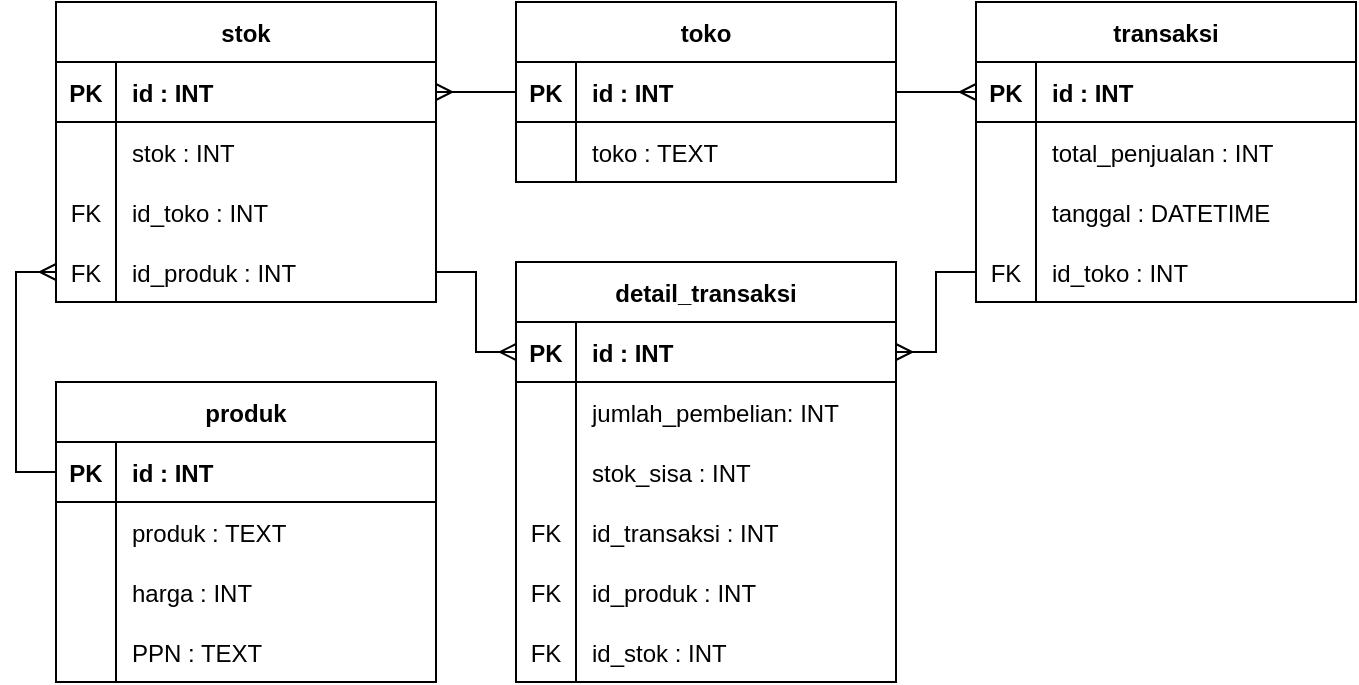 <mxfile version="13.8.1" type="device"><diagram id="NYESXlRdP--VUBK1QH61" name="Page-1"><mxGraphModel dx="723" dy="410" grid="1" gridSize="10" guides="1" tooltips="1" connect="1" arrows="1" fold="1" page="1" pageScale="1" pageWidth="850" pageHeight="1100" math="0" shadow="0"><root><mxCell id="0"/><mxCell id="1" parent="0"/><mxCell id="DJ2R0rKBV6SFp2IC1gO7-127" style="edgeStyle=orthogonalEdgeStyle;rounded=0;orthogonalLoop=1;jettySize=auto;html=1;exitX=0;exitY=0.5;exitDx=0;exitDy=0;entryX=1;entryY=0.5;entryDx=0;entryDy=0;endArrow=ERmany;endFill=0;" edge="1" parent="1" source="DJ2R0rKBV6SFp2IC1gO7-2" target="DJ2R0rKBV6SFp2IC1gO7-66"><mxGeometry relative="1" as="geometry"/></mxCell><mxCell id="DJ2R0rKBV6SFp2IC1gO7-131" style="edgeStyle=orthogonalEdgeStyle;rounded=0;orthogonalLoop=1;jettySize=auto;html=1;exitX=1;exitY=0.5;exitDx=0;exitDy=0;entryX=0;entryY=0.5;entryDx=0;entryDy=0;endArrow=ERmany;endFill=0;" edge="1" parent="1" source="DJ2R0rKBV6SFp2IC1gO7-2" target="DJ2R0rKBV6SFp2IC1gO7-21"><mxGeometry relative="1" as="geometry"/></mxCell><mxCell id="DJ2R0rKBV6SFp2IC1gO7-137" style="edgeStyle=orthogonalEdgeStyle;rounded=0;orthogonalLoop=1;jettySize=auto;html=1;endArrow=ERmany;endFill=0;" edge="1" parent="1" source="DJ2R0rKBV6SFp2IC1gO7-80" target="DJ2R0rKBV6SFp2IC1gO7-84"><mxGeometry relative="1" as="geometry"/></mxCell><mxCell id="DJ2R0rKBV6SFp2IC1gO7-65" value="stok" style="shape=table;startSize=30;container=1;collapsible=1;childLayout=tableLayout;fixedRows=1;rowLines=0;fontStyle=1;align=center;resizeLast=1;columnLines=1;horizontal=1;arcSize=15;" vertex="1" parent="1"><mxGeometry x="50" y="80" width="190" height="150" as="geometry"><mxRectangle x="470" y="60" width="60" height="30" as="alternateBounds"/></mxGeometry></mxCell><mxCell id="DJ2R0rKBV6SFp2IC1gO7-66" value="" style="shape=partialRectangle;collapsible=0;dropTarget=0;pointerEvents=0;fillColor=none;top=0;left=0;bottom=1;right=0;points=[[0,0.5],[1,0.5]];portConstraint=eastwest;" vertex="1" parent="DJ2R0rKBV6SFp2IC1gO7-65"><mxGeometry y="30" width="190" height="30" as="geometry"/></mxCell><mxCell id="DJ2R0rKBV6SFp2IC1gO7-67" value="PK" style="shape=partialRectangle;connectable=0;fillColor=none;top=0;left=0;bottom=0;right=0;fontStyle=1;overflow=hidden;" vertex="1" parent="DJ2R0rKBV6SFp2IC1gO7-66"><mxGeometry width="30" height="30" as="geometry"/></mxCell><mxCell id="DJ2R0rKBV6SFp2IC1gO7-68" value="id : INT" style="shape=partialRectangle;connectable=0;fillColor=none;top=0;left=0;bottom=0;right=0;align=left;spacingLeft=6;fontStyle=1;overflow=hidden;" vertex="1" parent="DJ2R0rKBV6SFp2IC1gO7-66"><mxGeometry x="30" width="160" height="30" as="geometry"/></mxCell><mxCell id="DJ2R0rKBV6SFp2IC1gO7-77" value="" style="shape=partialRectangle;collapsible=0;dropTarget=0;pointerEvents=0;fillColor=none;top=0;left=0;bottom=0;right=0;points=[[0,0.5],[1,0.5]];portConstraint=eastwest;" vertex="1" parent="DJ2R0rKBV6SFp2IC1gO7-65"><mxGeometry y="60" width="190" height="30" as="geometry"/></mxCell><mxCell id="DJ2R0rKBV6SFp2IC1gO7-78" value="" style="shape=partialRectangle;connectable=0;fillColor=none;top=0;left=0;bottom=0;right=0;editable=1;overflow=hidden;" vertex="1" parent="DJ2R0rKBV6SFp2IC1gO7-77"><mxGeometry width="30" height="30" as="geometry"/></mxCell><mxCell id="DJ2R0rKBV6SFp2IC1gO7-79" value="stok : INT" style="shape=partialRectangle;connectable=0;fillColor=none;top=0;left=0;bottom=0;right=0;align=left;spacingLeft=6;overflow=hidden;" vertex="1" parent="DJ2R0rKBV6SFp2IC1gO7-77"><mxGeometry x="30" width="160" height="30" as="geometry"/></mxCell><mxCell id="DJ2R0rKBV6SFp2IC1gO7-69" value="" style="shape=partialRectangle;collapsible=0;dropTarget=0;pointerEvents=0;fillColor=none;top=0;left=0;bottom=0;right=0;points=[[0,0.5],[1,0.5]];portConstraint=eastwest;" vertex="1" parent="DJ2R0rKBV6SFp2IC1gO7-65"><mxGeometry y="90" width="190" height="30" as="geometry"/></mxCell><mxCell id="DJ2R0rKBV6SFp2IC1gO7-70" value="FK" style="shape=partialRectangle;connectable=0;fillColor=none;top=0;left=0;bottom=0;right=0;editable=1;overflow=hidden;" vertex="1" parent="DJ2R0rKBV6SFp2IC1gO7-69"><mxGeometry width="30" height="30" as="geometry"/></mxCell><mxCell id="DJ2R0rKBV6SFp2IC1gO7-71" value="id_toko : INT" style="shape=partialRectangle;connectable=0;fillColor=none;top=0;left=0;bottom=0;right=0;align=left;spacingLeft=6;overflow=hidden;" vertex="1" parent="DJ2R0rKBV6SFp2IC1gO7-69"><mxGeometry x="30" width="160" height="30" as="geometry"/></mxCell><mxCell id="DJ2R0rKBV6SFp2IC1gO7-80" value="" style="shape=partialRectangle;collapsible=0;dropTarget=0;pointerEvents=0;fillColor=none;top=0;left=0;bottom=0;right=0;points=[[0,0.5],[1,0.5]];portConstraint=eastwest;" vertex="1" parent="DJ2R0rKBV6SFp2IC1gO7-65"><mxGeometry y="120" width="190" height="30" as="geometry"/></mxCell><mxCell id="DJ2R0rKBV6SFp2IC1gO7-81" value="FK" style="shape=partialRectangle;connectable=0;fillColor=none;top=0;left=0;bottom=0;right=0;editable=1;overflow=hidden;" vertex="1" parent="DJ2R0rKBV6SFp2IC1gO7-80"><mxGeometry width="30" height="30" as="geometry"/></mxCell><mxCell id="DJ2R0rKBV6SFp2IC1gO7-82" value="id_produk : INT" style="shape=partialRectangle;connectable=0;fillColor=none;top=0;left=0;bottom=0;right=0;align=left;spacingLeft=6;overflow=hidden;" vertex="1" parent="DJ2R0rKBV6SFp2IC1gO7-80"><mxGeometry x="30" width="160" height="30" as="geometry"/></mxCell><mxCell id="DJ2R0rKBV6SFp2IC1gO7-83" value="detail_transaksi" style="shape=table;startSize=30;container=1;collapsible=1;childLayout=tableLayout;fixedRows=1;rowLines=0;fontStyle=1;align=center;resizeLast=1;columnLines=1;horizontal=1;arcSize=15;" vertex="1" parent="1"><mxGeometry x="280" y="210" width="190" height="210" as="geometry"/></mxCell><mxCell id="DJ2R0rKBV6SFp2IC1gO7-84" value="" style="shape=partialRectangle;collapsible=0;dropTarget=0;pointerEvents=0;fillColor=none;top=0;left=0;bottom=1;right=0;points=[[0,0.5],[1,0.5]];portConstraint=eastwest;" vertex="1" parent="DJ2R0rKBV6SFp2IC1gO7-83"><mxGeometry y="30" width="190" height="30" as="geometry"/></mxCell><mxCell id="DJ2R0rKBV6SFp2IC1gO7-85" value="PK" style="shape=partialRectangle;connectable=0;fillColor=none;top=0;left=0;bottom=0;right=0;fontStyle=1;overflow=hidden;" vertex="1" parent="DJ2R0rKBV6SFp2IC1gO7-84"><mxGeometry width="30" height="30" as="geometry"/></mxCell><mxCell id="DJ2R0rKBV6SFp2IC1gO7-86" value="id : INT" style="shape=partialRectangle;connectable=0;fillColor=none;top=0;left=0;bottom=0;right=0;align=left;spacingLeft=6;fontStyle=1;overflow=hidden;" vertex="1" parent="DJ2R0rKBV6SFp2IC1gO7-84"><mxGeometry x="30" width="160" height="30" as="geometry"/></mxCell><mxCell id="DJ2R0rKBV6SFp2IC1gO7-102" value="" style="shape=partialRectangle;collapsible=0;dropTarget=0;pointerEvents=0;fillColor=none;top=0;left=0;bottom=0;right=0;points=[[0,0.5],[1,0.5]];portConstraint=eastwest;" vertex="1" parent="DJ2R0rKBV6SFp2IC1gO7-83"><mxGeometry y="60" width="190" height="30" as="geometry"/></mxCell><mxCell id="DJ2R0rKBV6SFp2IC1gO7-103" value="" style="shape=partialRectangle;connectable=0;fillColor=none;top=0;left=0;bottom=0;right=0;editable=1;overflow=hidden;" vertex="1" parent="DJ2R0rKBV6SFp2IC1gO7-102"><mxGeometry width="30" height="30" as="geometry"/></mxCell><mxCell id="DJ2R0rKBV6SFp2IC1gO7-104" value="jumlah_pembelian: INT" style="shape=partialRectangle;connectable=0;fillColor=none;top=0;left=0;bottom=0;right=0;align=left;spacingLeft=6;overflow=hidden;" vertex="1" parent="DJ2R0rKBV6SFp2IC1gO7-102"><mxGeometry x="30" width="160" height="30" as="geometry"/></mxCell><mxCell id="DJ2R0rKBV6SFp2IC1gO7-120" value="" style="shape=partialRectangle;collapsible=0;dropTarget=0;pointerEvents=0;fillColor=none;top=0;left=0;bottom=0;right=0;points=[[0,0.5],[1,0.5]];portConstraint=eastwest;" vertex="1" parent="DJ2R0rKBV6SFp2IC1gO7-83"><mxGeometry y="90" width="190" height="30" as="geometry"/></mxCell><mxCell id="DJ2R0rKBV6SFp2IC1gO7-121" value="" style="shape=partialRectangle;connectable=0;fillColor=none;top=0;left=0;bottom=0;right=0;editable=1;overflow=hidden;" vertex="1" parent="DJ2R0rKBV6SFp2IC1gO7-120"><mxGeometry width="30" height="30" as="geometry"/></mxCell><mxCell id="DJ2R0rKBV6SFp2IC1gO7-122" value="stok_sisa : INT" style="shape=partialRectangle;connectable=0;fillColor=none;top=0;left=0;bottom=0;right=0;align=left;spacingLeft=6;overflow=hidden;" vertex="1" parent="DJ2R0rKBV6SFp2IC1gO7-120"><mxGeometry x="30" width="160" height="30" as="geometry"/></mxCell><mxCell id="DJ2R0rKBV6SFp2IC1gO7-87" value="" style="shape=partialRectangle;collapsible=0;dropTarget=0;pointerEvents=0;fillColor=none;top=0;left=0;bottom=0;right=0;points=[[0,0.5],[1,0.5]];portConstraint=eastwest;" vertex="1" parent="DJ2R0rKBV6SFp2IC1gO7-83"><mxGeometry y="120" width="190" height="30" as="geometry"/></mxCell><mxCell id="DJ2R0rKBV6SFp2IC1gO7-88" value="FK" style="shape=partialRectangle;connectable=0;fillColor=none;top=0;left=0;bottom=0;right=0;editable=1;overflow=hidden;" vertex="1" parent="DJ2R0rKBV6SFp2IC1gO7-87"><mxGeometry width="30" height="30" as="geometry"/></mxCell><mxCell id="DJ2R0rKBV6SFp2IC1gO7-89" value="id_transaksi : INT" style="shape=partialRectangle;connectable=0;fillColor=none;top=0;left=0;bottom=0;right=0;align=left;spacingLeft=6;overflow=hidden;" vertex="1" parent="DJ2R0rKBV6SFp2IC1gO7-87"><mxGeometry x="30" width="160" height="30" as="geometry"/></mxCell><mxCell id="DJ2R0rKBV6SFp2IC1gO7-90" value="" style="shape=partialRectangle;collapsible=0;dropTarget=0;pointerEvents=0;fillColor=none;top=0;left=0;bottom=0;right=0;points=[[0,0.5],[1,0.5]];portConstraint=eastwest;" vertex="1" parent="DJ2R0rKBV6SFp2IC1gO7-83"><mxGeometry y="150" width="190" height="30" as="geometry"/></mxCell><mxCell id="DJ2R0rKBV6SFp2IC1gO7-91" value="FK" style="shape=partialRectangle;connectable=0;fillColor=none;top=0;left=0;bottom=0;right=0;editable=1;overflow=hidden;" vertex="1" parent="DJ2R0rKBV6SFp2IC1gO7-90"><mxGeometry width="30" height="30" as="geometry"/></mxCell><mxCell id="DJ2R0rKBV6SFp2IC1gO7-92" value="id_produk : INT" style="shape=partialRectangle;connectable=0;fillColor=none;top=0;left=0;bottom=0;right=0;align=left;spacingLeft=6;overflow=hidden;" vertex="1" parent="DJ2R0rKBV6SFp2IC1gO7-90"><mxGeometry x="30" width="160" height="30" as="geometry"/></mxCell><mxCell id="DJ2R0rKBV6SFp2IC1gO7-93" value="" style="shape=partialRectangle;collapsible=0;dropTarget=0;pointerEvents=0;fillColor=none;top=0;left=0;bottom=0;right=0;points=[[0,0.5],[1,0.5]];portConstraint=eastwest;" vertex="1" parent="DJ2R0rKBV6SFp2IC1gO7-83"><mxGeometry y="180" width="190" height="30" as="geometry"/></mxCell><mxCell id="DJ2R0rKBV6SFp2IC1gO7-94" value="FK" style="shape=partialRectangle;connectable=0;fillColor=none;top=0;left=0;bottom=0;right=0;editable=1;overflow=hidden;" vertex="1" parent="DJ2R0rKBV6SFp2IC1gO7-93"><mxGeometry width="30" height="30" as="geometry"/></mxCell><mxCell id="DJ2R0rKBV6SFp2IC1gO7-95" value="id_stok : INT" style="shape=partialRectangle;connectable=0;fillColor=none;top=0;left=0;bottom=0;right=0;align=left;spacingLeft=6;overflow=hidden;" vertex="1" parent="DJ2R0rKBV6SFp2IC1gO7-93"><mxGeometry x="30" width="160" height="30" as="geometry"/></mxCell><mxCell id="DJ2R0rKBV6SFp2IC1gO7-1" value="toko" style="shape=table;startSize=30;container=1;collapsible=1;childLayout=tableLayout;fixedRows=1;rowLines=0;fontStyle=1;align=center;resizeLast=1;columnLines=1;horizontal=1;arcSize=15;" vertex="1" parent="1"><mxGeometry x="280" y="80" width="190" height="90" as="geometry"/></mxCell><mxCell id="DJ2R0rKBV6SFp2IC1gO7-2" value="" style="shape=partialRectangle;collapsible=0;dropTarget=0;pointerEvents=0;fillColor=none;top=0;left=0;bottom=1;right=0;points=[[0,0.5],[1,0.5]];portConstraint=eastwest;" vertex="1" parent="DJ2R0rKBV6SFp2IC1gO7-1"><mxGeometry y="30" width="190" height="30" as="geometry"/></mxCell><mxCell id="DJ2R0rKBV6SFp2IC1gO7-3" value="PK" style="shape=partialRectangle;connectable=0;fillColor=none;top=0;left=0;bottom=0;right=0;fontStyle=1;overflow=hidden;" vertex="1" parent="DJ2R0rKBV6SFp2IC1gO7-2"><mxGeometry width="30" height="30" as="geometry"/></mxCell><mxCell id="DJ2R0rKBV6SFp2IC1gO7-4" value="id : INT" style="shape=partialRectangle;connectable=0;fillColor=none;top=0;left=0;bottom=0;right=0;align=left;spacingLeft=6;fontStyle=1;overflow=hidden;" vertex="1" parent="DJ2R0rKBV6SFp2IC1gO7-2"><mxGeometry x="30" width="160" height="30" as="geometry"/></mxCell><mxCell id="DJ2R0rKBV6SFp2IC1gO7-5" value="" style="shape=partialRectangle;collapsible=0;dropTarget=0;pointerEvents=0;fillColor=none;top=0;left=0;bottom=0;right=0;points=[[0,0.5],[1,0.5]];portConstraint=eastwest;" vertex="1" parent="DJ2R0rKBV6SFp2IC1gO7-1"><mxGeometry y="60" width="190" height="30" as="geometry"/></mxCell><mxCell id="DJ2R0rKBV6SFp2IC1gO7-6" value="" style="shape=partialRectangle;connectable=0;fillColor=none;top=0;left=0;bottom=0;right=0;editable=1;overflow=hidden;" vertex="1" parent="DJ2R0rKBV6SFp2IC1gO7-5"><mxGeometry width="30" height="30" as="geometry"/></mxCell><mxCell id="DJ2R0rKBV6SFp2IC1gO7-7" value="toko : TEXT" style="shape=partialRectangle;connectable=0;fillColor=none;top=0;left=0;bottom=0;right=0;align=left;spacingLeft=6;overflow=hidden;" vertex="1" parent="DJ2R0rKBV6SFp2IC1gO7-5"><mxGeometry x="30" width="160" height="30" as="geometry"/></mxCell><mxCell id="DJ2R0rKBV6SFp2IC1gO7-20" value="transaksi" style="shape=table;startSize=30;container=1;collapsible=1;childLayout=tableLayout;fixedRows=1;rowLines=0;fontStyle=1;align=center;resizeLast=1;columnLines=1;horizontal=1;arcSize=15;" vertex="1" parent="1"><mxGeometry x="510" y="80" width="190" height="150" as="geometry"/></mxCell><mxCell id="DJ2R0rKBV6SFp2IC1gO7-21" value="" style="shape=partialRectangle;collapsible=0;dropTarget=0;pointerEvents=0;fillColor=none;top=0;left=0;bottom=1;right=0;points=[[0,0.5],[1,0.5]];portConstraint=eastwest;" vertex="1" parent="DJ2R0rKBV6SFp2IC1gO7-20"><mxGeometry y="30" width="190" height="30" as="geometry"/></mxCell><mxCell id="DJ2R0rKBV6SFp2IC1gO7-22" value="PK" style="shape=partialRectangle;connectable=0;fillColor=none;top=0;left=0;bottom=0;right=0;fontStyle=1;overflow=hidden;" vertex="1" parent="DJ2R0rKBV6SFp2IC1gO7-21"><mxGeometry width="30" height="30" as="geometry"/></mxCell><mxCell id="DJ2R0rKBV6SFp2IC1gO7-23" value="id : INT" style="shape=partialRectangle;connectable=0;fillColor=none;top=0;left=0;bottom=0;right=0;align=left;spacingLeft=6;fontStyle=1;overflow=hidden;" vertex="1" parent="DJ2R0rKBV6SFp2IC1gO7-21"><mxGeometry x="30" width="160" height="30" as="geometry"/></mxCell><mxCell id="DJ2R0rKBV6SFp2IC1gO7-27" value="" style="shape=partialRectangle;collapsible=0;dropTarget=0;pointerEvents=0;fillColor=none;top=0;left=0;bottom=0;right=0;points=[[0,0.5],[1,0.5]];portConstraint=eastwest;" vertex="1" parent="DJ2R0rKBV6SFp2IC1gO7-20"><mxGeometry y="60" width="190" height="30" as="geometry"/></mxCell><mxCell id="DJ2R0rKBV6SFp2IC1gO7-28" value="" style="shape=partialRectangle;connectable=0;fillColor=none;top=0;left=0;bottom=0;right=0;editable=1;overflow=hidden;" vertex="1" parent="DJ2R0rKBV6SFp2IC1gO7-27"><mxGeometry width="30" height="30" as="geometry"/></mxCell><mxCell id="DJ2R0rKBV6SFp2IC1gO7-29" value="total_penjualan : INT" style="shape=partialRectangle;connectable=0;fillColor=none;top=0;left=0;bottom=0;right=0;align=left;spacingLeft=6;overflow=hidden;" vertex="1" parent="DJ2R0rKBV6SFp2IC1gO7-27"><mxGeometry x="30" width="160" height="30" as="geometry"/></mxCell><mxCell id="DJ2R0rKBV6SFp2IC1gO7-30" value="" style="shape=partialRectangle;collapsible=0;dropTarget=0;pointerEvents=0;fillColor=none;top=0;left=0;bottom=0;right=0;points=[[0,0.5],[1,0.5]];portConstraint=eastwest;" vertex="1" parent="DJ2R0rKBV6SFp2IC1gO7-20"><mxGeometry y="90" width="190" height="30" as="geometry"/></mxCell><mxCell id="DJ2R0rKBV6SFp2IC1gO7-31" value="" style="shape=partialRectangle;connectable=0;fillColor=none;top=0;left=0;bottom=0;right=0;editable=1;overflow=hidden;" vertex="1" parent="DJ2R0rKBV6SFp2IC1gO7-30"><mxGeometry width="30" height="30" as="geometry"/></mxCell><mxCell id="DJ2R0rKBV6SFp2IC1gO7-32" value="tanggal : DATETIME" style="shape=partialRectangle;connectable=0;fillColor=none;top=0;left=0;bottom=0;right=0;align=left;spacingLeft=6;overflow=hidden;" vertex="1" parent="DJ2R0rKBV6SFp2IC1gO7-30"><mxGeometry x="30" width="160" height="30" as="geometry"/></mxCell><mxCell id="DJ2R0rKBV6SFp2IC1gO7-24" value="" style="shape=partialRectangle;collapsible=0;dropTarget=0;pointerEvents=0;fillColor=none;top=0;left=0;bottom=0;right=0;points=[[0,0.5],[1,0.5]];portConstraint=eastwest;" vertex="1" parent="DJ2R0rKBV6SFp2IC1gO7-20"><mxGeometry y="120" width="190" height="30" as="geometry"/></mxCell><mxCell id="DJ2R0rKBV6SFp2IC1gO7-25" value="FK" style="shape=partialRectangle;connectable=0;fillColor=none;top=0;left=0;bottom=0;right=0;editable=1;overflow=hidden;" vertex="1" parent="DJ2R0rKBV6SFp2IC1gO7-24"><mxGeometry width="30" height="30" as="geometry"/></mxCell><mxCell id="DJ2R0rKBV6SFp2IC1gO7-26" value="id_toko : INT" style="shape=partialRectangle;connectable=0;fillColor=none;top=0;left=0;bottom=0;right=0;align=left;spacingLeft=6;overflow=hidden;" vertex="1" parent="DJ2R0rKBV6SFp2IC1gO7-24"><mxGeometry x="30" width="160" height="30" as="geometry"/></mxCell><mxCell id="DJ2R0rKBV6SFp2IC1gO7-138" style="edgeStyle=orthogonalEdgeStyle;rounded=0;orthogonalLoop=1;jettySize=auto;html=1;exitX=0;exitY=0.5;exitDx=0;exitDy=0;entryX=0;entryY=0.5;entryDx=0;entryDy=0;endArrow=ERmany;endFill=0;" edge="1" parent="1" source="DJ2R0rKBV6SFp2IC1gO7-59" target="DJ2R0rKBV6SFp2IC1gO7-80"><mxGeometry relative="1" as="geometry"/></mxCell><mxCell id="DJ2R0rKBV6SFp2IC1gO7-141" style="edgeStyle=orthogonalEdgeStyle;rounded=0;orthogonalLoop=1;jettySize=auto;html=1;exitX=0;exitY=0.5;exitDx=0;exitDy=0;entryX=1;entryY=0.5;entryDx=0;entryDy=0;endArrow=ERmany;endFill=0;" edge="1" parent="1" source="DJ2R0rKBV6SFp2IC1gO7-24" target="DJ2R0rKBV6SFp2IC1gO7-84"><mxGeometry relative="1" as="geometry"/></mxCell><mxCell id="DJ2R0rKBV6SFp2IC1gO7-58" value="produk" style="shape=table;startSize=30;container=1;collapsible=1;childLayout=tableLayout;fixedRows=1;rowLines=0;fontStyle=1;align=center;resizeLast=1;columnLines=1;horizontal=1;arcSize=15;" vertex="1" parent="1"><mxGeometry x="50" y="270" width="190" height="150" as="geometry"/></mxCell><mxCell id="DJ2R0rKBV6SFp2IC1gO7-59" value="" style="shape=partialRectangle;collapsible=0;dropTarget=0;pointerEvents=0;fillColor=none;top=0;left=0;bottom=1;right=0;points=[[0,0.5],[1,0.5]];portConstraint=eastwest;" vertex="1" parent="DJ2R0rKBV6SFp2IC1gO7-58"><mxGeometry y="30" width="190" height="30" as="geometry"/></mxCell><mxCell id="DJ2R0rKBV6SFp2IC1gO7-60" value="PK" style="shape=partialRectangle;connectable=0;fillColor=none;top=0;left=0;bottom=0;right=0;fontStyle=1;overflow=hidden;" vertex="1" parent="DJ2R0rKBV6SFp2IC1gO7-59"><mxGeometry width="30" height="30" as="geometry"/></mxCell><mxCell id="DJ2R0rKBV6SFp2IC1gO7-61" value="id : INT" style="shape=partialRectangle;connectable=0;fillColor=none;top=0;left=0;bottom=0;right=0;align=left;spacingLeft=6;fontStyle=1;overflow=hidden;" vertex="1" parent="DJ2R0rKBV6SFp2IC1gO7-59"><mxGeometry x="30" width="160" height="30" as="geometry"/></mxCell><mxCell id="DJ2R0rKBV6SFp2IC1gO7-62" value="" style="shape=partialRectangle;collapsible=0;dropTarget=0;pointerEvents=0;fillColor=none;top=0;left=0;bottom=0;right=0;points=[[0,0.5],[1,0.5]];portConstraint=eastwest;" vertex="1" parent="DJ2R0rKBV6SFp2IC1gO7-58"><mxGeometry y="60" width="190" height="30" as="geometry"/></mxCell><mxCell id="DJ2R0rKBV6SFp2IC1gO7-63" value="" style="shape=partialRectangle;connectable=0;fillColor=none;top=0;left=0;bottom=0;right=0;editable=1;overflow=hidden;" vertex="1" parent="DJ2R0rKBV6SFp2IC1gO7-62"><mxGeometry width="30" height="30" as="geometry"/></mxCell><mxCell id="DJ2R0rKBV6SFp2IC1gO7-64" value="produk : TEXT" style="shape=partialRectangle;connectable=0;fillColor=none;top=0;left=0;bottom=0;right=0;align=left;spacingLeft=6;overflow=hidden;" vertex="1" parent="DJ2R0rKBV6SFp2IC1gO7-62"><mxGeometry x="30" width="160" height="30" as="geometry"/></mxCell><mxCell id="DJ2R0rKBV6SFp2IC1gO7-114" value="" style="shape=partialRectangle;collapsible=0;dropTarget=0;pointerEvents=0;fillColor=none;top=0;left=0;bottom=0;right=0;points=[[0,0.5],[1,0.5]];portConstraint=eastwest;" vertex="1" parent="DJ2R0rKBV6SFp2IC1gO7-58"><mxGeometry y="90" width="190" height="30" as="geometry"/></mxCell><mxCell id="DJ2R0rKBV6SFp2IC1gO7-115" value="" style="shape=partialRectangle;connectable=0;fillColor=none;top=0;left=0;bottom=0;right=0;editable=1;overflow=hidden;" vertex="1" parent="DJ2R0rKBV6SFp2IC1gO7-114"><mxGeometry width="30" height="30" as="geometry"/></mxCell><mxCell id="DJ2R0rKBV6SFp2IC1gO7-116" value="harga : INT" style="shape=partialRectangle;connectable=0;fillColor=none;top=0;left=0;bottom=0;right=0;align=left;spacingLeft=6;overflow=hidden;" vertex="1" parent="DJ2R0rKBV6SFp2IC1gO7-114"><mxGeometry x="30" width="160" height="30" as="geometry"/></mxCell><mxCell id="DJ2R0rKBV6SFp2IC1gO7-153" value="" style="shape=partialRectangle;collapsible=0;dropTarget=0;pointerEvents=0;fillColor=none;top=0;left=0;bottom=0;right=0;points=[[0,0.5],[1,0.5]];portConstraint=eastwest;" vertex="1" parent="DJ2R0rKBV6SFp2IC1gO7-58"><mxGeometry y="120" width="190" height="30" as="geometry"/></mxCell><mxCell id="DJ2R0rKBV6SFp2IC1gO7-154" value="" style="shape=partialRectangle;connectable=0;fillColor=none;top=0;left=0;bottom=0;right=0;editable=1;overflow=hidden;" vertex="1" parent="DJ2R0rKBV6SFp2IC1gO7-153"><mxGeometry width="30" height="30" as="geometry"/></mxCell><mxCell id="DJ2R0rKBV6SFp2IC1gO7-155" value="PPN : TEXT" style="shape=partialRectangle;connectable=0;fillColor=none;top=0;left=0;bottom=0;right=0;align=left;spacingLeft=6;overflow=hidden;" vertex="1" parent="DJ2R0rKBV6SFp2IC1gO7-153"><mxGeometry x="30" width="160" height="30" as="geometry"/></mxCell></root></mxGraphModel></diagram></mxfile>